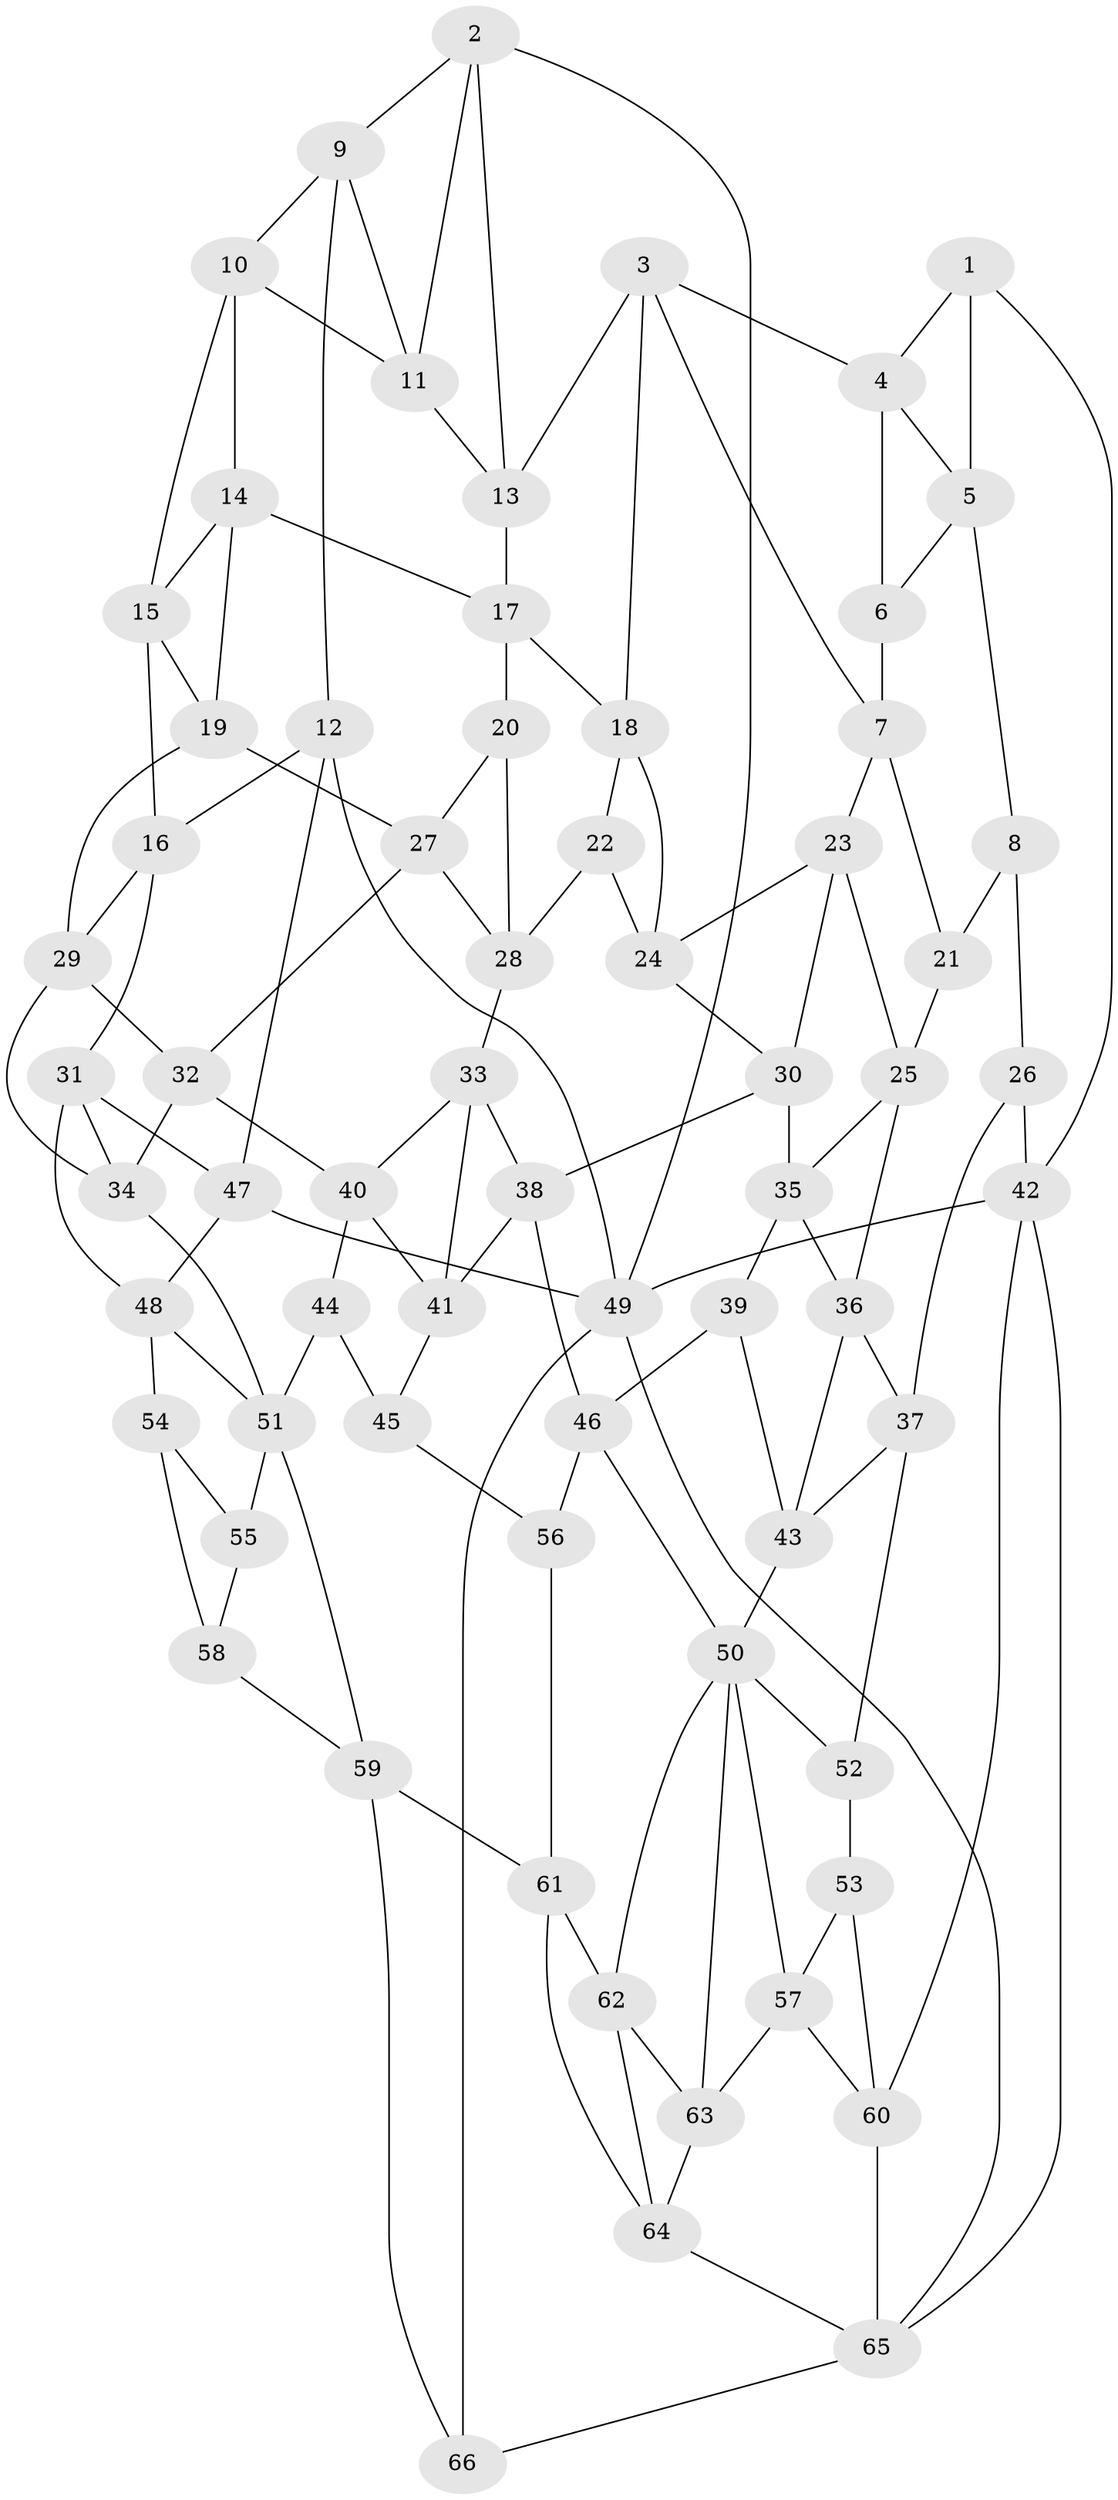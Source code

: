 // original degree distribution, {3: 0.015267175572519083, 4: 0.19083969465648856, 6: 0.16793893129770993, 5: 0.6259541984732825}
// Generated by graph-tools (version 1.1) at 2025/27/03/09/25 03:27:09]
// undirected, 66 vertices, 127 edges
graph export_dot {
graph [start="1"]
  node [color=gray90,style=filled];
  1;
  2;
  3;
  4;
  5;
  6;
  7;
  8;
  9;
  10;
  11;
  12;
  13;
  14;
  15;
  16;
  17;
  18;
  19;
  20;
  21;
  22;
  23;
  24;
  25;
  26;
  27;
  28;
  29;
  30;
  31;
  32;
  33;
  34;
  35;
  36;
  37;
  38;
  39;
  40;
  41;
  42;
  43;
  44;
  45;
  46;
  47;
  48;
  49;
  50;
  51;
  52;
  53;
  54;
  55;
  56;
  57;
  58;
  59;
  60;
  61;
  62;
  63;
  64;
  65;
  66;
  1 -- 4 [weight=1.0];
  1 -- 5 [weight=1.0];
  1 -- 42 [weight=1.0];
  2 -- 9 [weight=1.0];
  2 -- 11 [weight=1.0];
  2 -- 13 [weight=1.0];
  2 -- 49 [weight=1.0];
  3 -- 4 [weight=1.0];
  3 -- 7 [weight=1.0];
  3 -- 13 [weight=1.0];
  3 -- 18 [weight=1.0];
  4 -- 5 [weight=1.0];
  4 -- 6 [weight=1.0];
  5 -- 6 [weight=1.0];
  5 -- 8 [weight=1.0];
  6 -- 7 [weight=1.0];
  7 -- 21 [weight=1.0];
  7 -- 23 [weight=1.0];
  8 -- 21 [weight=2.0];
  8 -- 26 [weight=1.0];
  9 -- 10 [weight=1.0];
  9 -- 11 [weight=1.0];
  9 -- 12 [weight=1.0];
  10 -- 11 [weight=1.0];
  10 -- 14 [weight=1.0];
  10 -- 15 [weight=1.0];
  11 -- 13 [weight=1.0];
  12 -- 16 [weight=1.0];
  12 -- 47 [weight=1.0];
  12 -- 49 [weight=1.0];
  13 -- 17 [weight=1.0];
  14 -- 15 [weight=1.0];
  14 -- 17 [weight=1.0];
  14 -- 19 [weight=1.0];
  15 -- 16 [weight=1.0];
  15 -- 19 [weight=1.0];
  16 -- 29 [weight=1.0];
  16 -- 31 [weight=1.0];
  17 -- 18 [weight=1.0];
  17 -- 20 [weight=1.0];
  18 -- 22 [weight=1.0];
  18 -- 24 [weight=1.0];
  19 -- 27 [weight=1.0];
  19 -- 29 [weight=1.0];
  20 -- 27 [weight=1.0];
  20 -- 28 [weight=1.0];
  21 -- 25 [weight=1.0];
  22 -- 24 [weight=1.0];
  22 -- 28 [weight=1.0];
  23 -- 24 [weight=1.0];
  23 -- 25 [weight=1.0];
  23 -- 30 [weight=1.0];
  24 -- 30 [weight=1.0];
  25 -- 35 [weight=1.0];
  25 -- 36 [weight=1.0];
  26 -- 37 [weight=1.0];
  26 -- 42 [weight=2.0];
  27 -- 28 [weight=1.0];
  27 -- 32 [weight=1.0];
  28 -- 33 [weight=1.0];
  29 -- 32 [weight=1.0];
  29 -- 34 [weight=1.0];
  30 -- 35 [weight=1.0];
  30 -- 38 [weight=1.0];
  31 -- 34 [weight=1.0];
  31 -- 47 [weight=1.0];
  31 -- 48 [weight=1.0];
  32 -- 34 [weight=1.0];
  32 -- 40 [weight=1.0];
  33 -- 38 [weight=1.0];
  33 -- 40 [weight=1.0];
  33 -- 41 [weight=1.0];
  34 -- 51 [weight=1.0];
  35 -- 36 [weight=1.0];
  35 -- 39 [weight=1.0];
  36 -- 37 [weight=1.0];
  36 -- 43 [weight=1.0];
  37 -- 43 [weight=1.0];
  37 -- 52 [weight=1.0];
  38 -- 41 [weight=1.0];
  38 -- 46 [weight=1.0];
  39 -- 43 [weight=1.0];
  39 -- 46 [weight=1.0];
  40 -- 41 [weight=1.0];
  40 -- 44 [weight=1.0];
  41 -- 45 [weight=1.0];
  42 -- 49 [weight=1.0];
  42 -- 60 [weight=1.0];
  42 -- 65 [weight=1.0];
  43 -- 50 [weight=1.0];
  44 -- 45 [weight=1.0];
  44 -- 51 [weight=2.0];
  45 -- 56 [weight=2.0];
  46 -- 50 [weight=1.0];
  46 -- 56 [weight=1.0];
  47 -- 48 [weight=1.0];
  47 -- 49 [weight=1.0];
  48 -- 51 [weight=1.0];
  48 -- 54 [weight=1.0];
  49 -- 65 [weight=1.0];
  49 -- 66 [weight=1.0];
  50 -- 52 [weight=1.0];
  50 -- 57 [weight=1.0];
  50 -- 62 [weight=1.0];
  50 -- 63 [weight=1.0];
  51 -- 55 [weight=1.0];
  51 -- 59 [weight=1.0];
  52 -- 53 [weight=2.0];
  53 -- 57 [weight=1.0];
  53 -- 60 [weight=1.0];
  54 -- 55 [weight=1.0];
  54 -- 58 [weight=2.0];
  55 -- 58 [weight=1.0];
  56 -- 61 [weight=1.0];
  57 -- 60 [weight=1.0];
  57 -- 63 [weight=1.0];
  58 -- 59 [weight=1.0];
  59 -- 61 [weight=1.0];
  59 -- 66 [weight=1.0];
  60 -- 65 [weight=1.0];
  61 -- 62 [weight=1.0];
  61 -- 64 [weight=1.0];
  62 -- 63 [weight=1.0];
  62 -- 64 [weight=1.0];
  63 -- 64 [weight=1.0];
  64 -- 65 [weight=1.0];
  65 -- 66 [weight=1.0];
}
